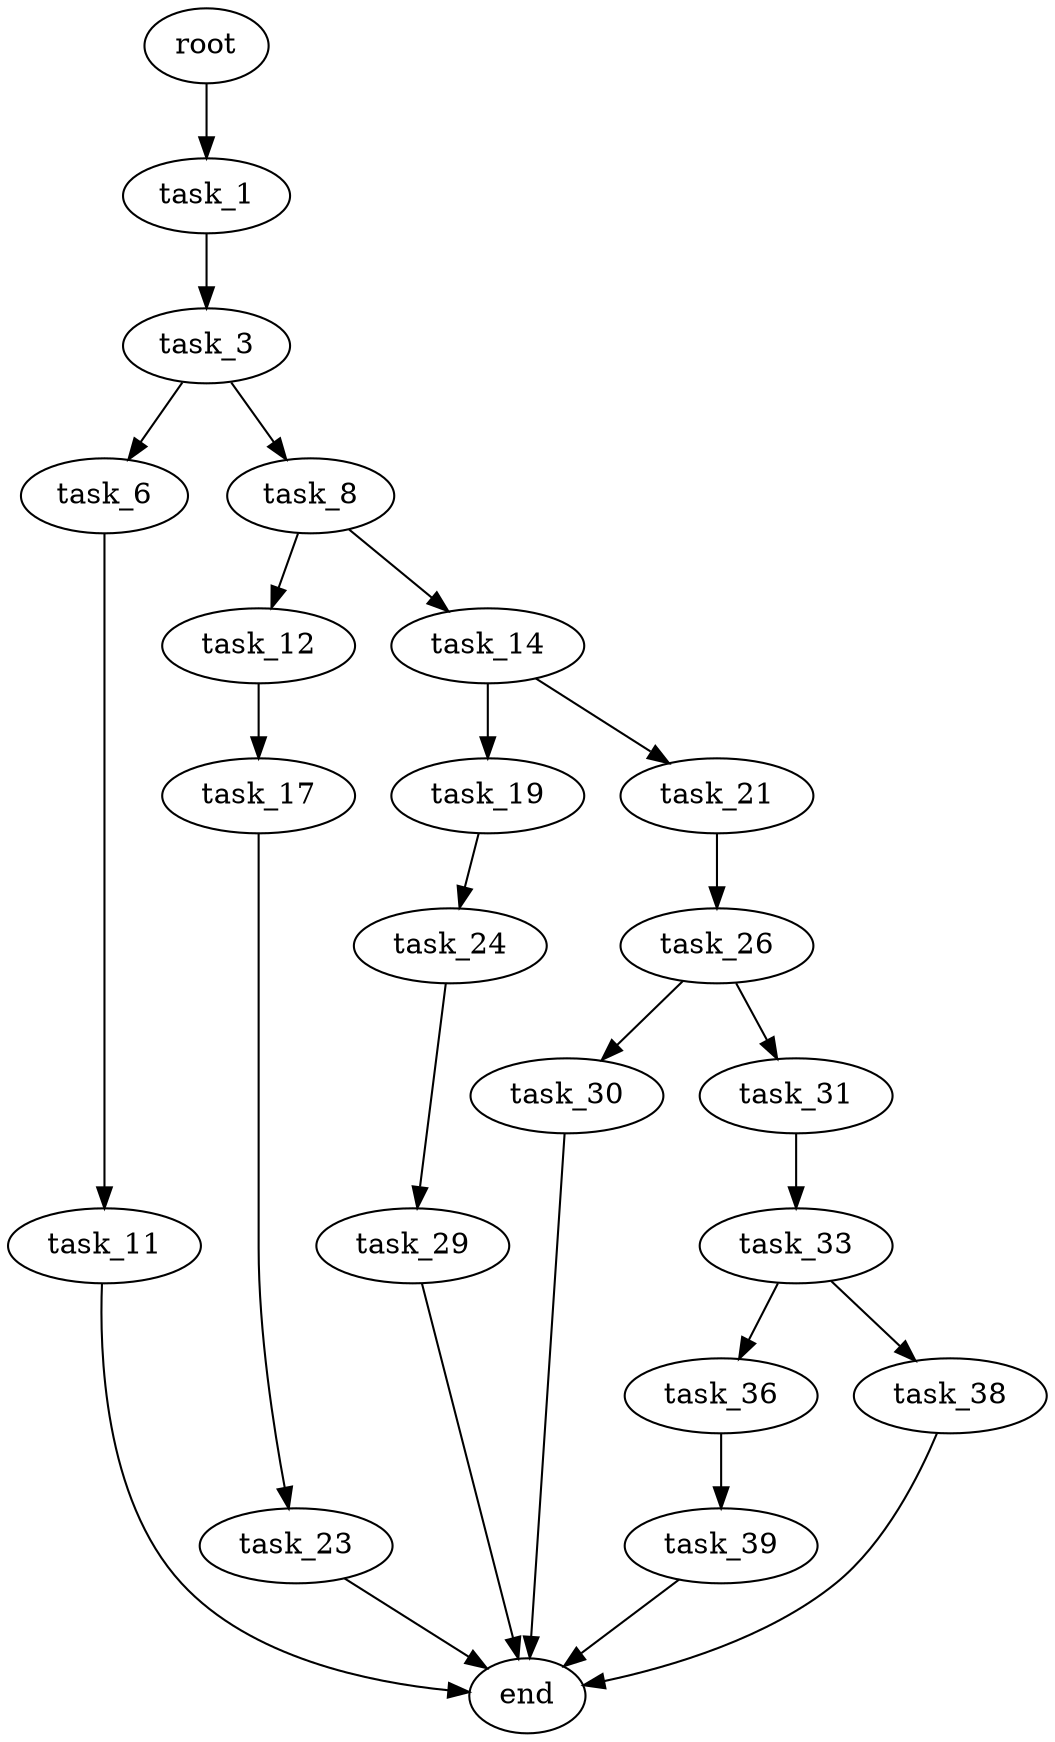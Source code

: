 digraph G {
  root [size="0.000000"];
  task_1 [size="28991029248.000000"];
  task_3 [size="28991029248.000000"];
  task_6 [size="870920746129.000000"];
  task_8 [size="128182849056.000000"];
  task_11 [size="28991029248.000000"];
  task_12 [size="3951946083.000000"];
  task_14 [size="518970815740.000000"];
  end [size="0.000000"];
  task_17 [size="247585659860.000000"];
  task_19 [size="14319309841.000000"];
  task_21 [size="14823902110.000000"];
  task_23 [size="134217728000.000000"];
  task_24 [size="22417972826.000000"];
  task_26 [size="44834871164.000000"];
  task_29 [size="2107985321.000000"];
  task_30 [size="782757789696.000000"];
  task_31 [size="549755813888.000000"];
  task_33 [size="11900463336.000000"];
  task_36 [size="1092892400089.000000"];
  task_38 [size="328986489978.000000"];
  task_39 [size="368293445632.000000"];

  root -> task_1 [size="1.000000"];
  task_1 -> task_3 [size="75497472.000000"];
  task_3 -> task_6 [size="75497472.000000"];
  task_3 -> task_8 [size="75497472.000000"];
  task_6 -> task_11 [size="838860800.000000"];
  task_8 -> task_12 [size="134217728.000000"];
  task_8 -> task_14 [size="134217728.000000"];
  task_11 -> end [size="1.000000"];
  task_12 -> task_17 [size="301989888.000000"];
  task_14 -> task_19 [size="536870912.000000"];
  task_14 -> task_21 [size="536870912.000000"];
  task_17 -> task_23 [size="301989888.000000"];
  task_19 -> task_24 [size="838860800.000000"];
  task_21 -> task_26 [size="679477248.000000"];
  task_23 -> end [size="1.000000"];
  task_24 -> task_29 [size="536870912.000000"];
  task_26 -> task_30 [size="33554432.000000"];
  task_26 -> task_31 [size="33554432.000000"];
  task_29 -> end [size="1.000000"];
  task_30 -> end [size="1.000000"];
  task_31 -> task_33 [size="536870912.000000"];
  task_33 -> task_36 [size="209715200.000000"];
  task_33 -> task_38 [size="209715200.000000"];
  task_36 -> task_39 [size="679477248.000000"];
  task_38 -> end [size="1.000000"];
  task_39 -> end [size="1.000000"];
}
